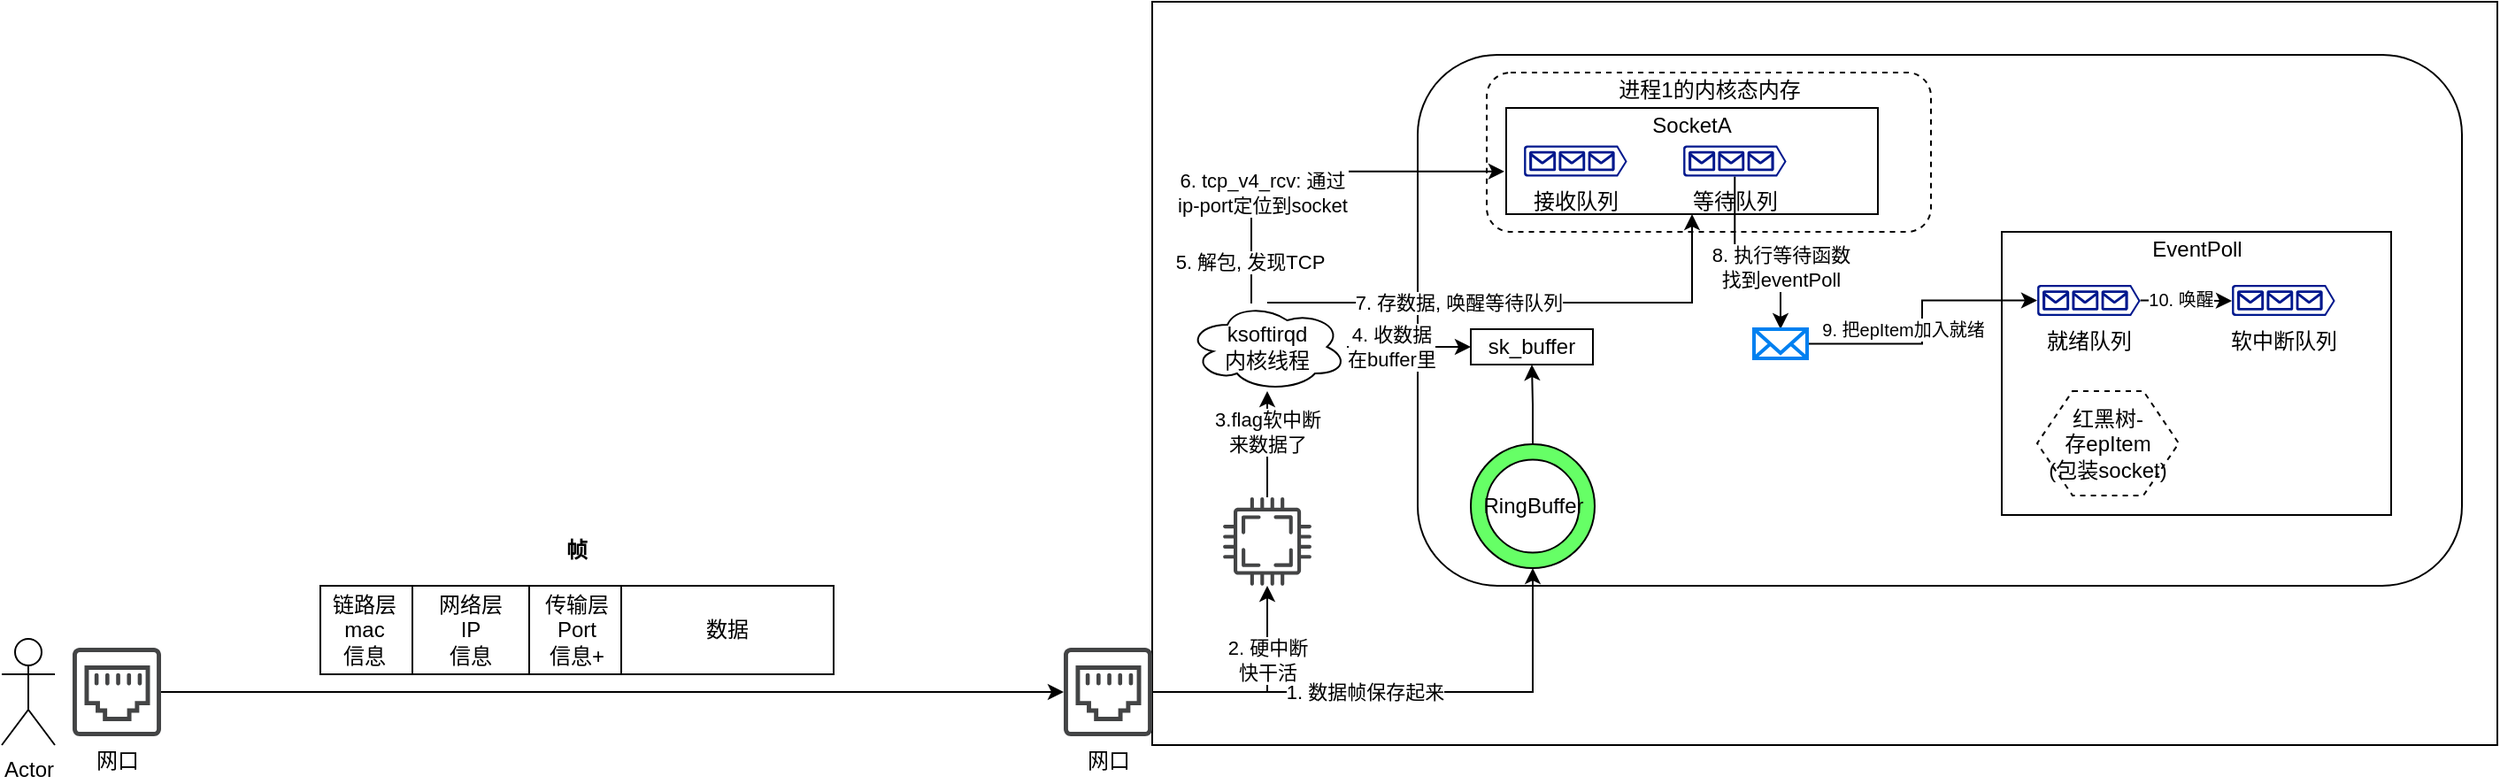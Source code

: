 <mxfile version="13.6.2" type="device"><diagram id="zHo8a4OuQDk0xg2z6vDR" name="Page-1"><mxGraphModel dx="1518" dy="856" grid="1" gridSize="10" guides="1" tooltips="1" connect="1" arrows="1" fold="1" page="1" pageScale="1" pageWidth="850" pageHeight="1100" math="0" shadow="0"><root><mxCell id="0"/><mxCell id="1" parent="0"/><mxCell id="Yg1dMzro_2apFgSW7D5_-16" value="" style="rounded=0;whiteSpace=wrap;html=1;fillColor=none;" vertex="1" parent="1"><mxGeometry x="760" y="60" width="760" height="420" as="geometry"/></mxCell><mxCell id="Yg1dMzro_2apFgSW7D5_-17" value="" style="rounded=1;whiteSpace=wrap;html=1;fillColor=none;" vertex="1" parent="1"><mxGeometry x="910" y="90" width="590" height="300" as="geometry"/></mxCell><mxCell id="Yg1dMzro_2apFgSW7D5_-43" value="" style="group;dashed=1;" vertex="1" connectable="0" parent="1"><mxGeometry x="949" y="100" width="251" height="90" as="geometry"/></mxCell><mxCell id="Yg1dMzro_2apFgSW7D5_-41" value="" style="rounded=1;whiteSpace=wrap;html=1;fillColor=none;dashed=1;" vertex="1" parent="Yg1dMzro_2apFgSW7D5_-43"><mxGeometry width="251" height="90" as="geometry"/></mxCell><mxCell id="Yg1dMzro_2apFgSW7D5_-42" value="进程1的内核态内存" style="text;html=1;strokeColor=none;fillColor=none;align=center;verticalAlign=middle;whiteSpace=wrap;rounded=0;" vertex="1" parent="Yg1dMzro_2apFgSW7D5_-43"><mxGeometry x="70.5" width="110" height="20" as="geometry"/></mxCell><mxCell id="Yg1dMzro_2apFgSW7D5_-4" value="Actor" style="shape=umlActor;verticalLabelPosition=bottom;verticalAlign=top;html=1;outlineConnect=0;" vertex="1" parent="1"><mxGeometry x="110" y="420" width="30" height="60" as="geometry"/></mxCell><mxCell id="Yg1dMzro_2apFgSW7D5_-8" style="edgeStyle=orthogonalEdgeStyle;rounded=0;orthogonalLoop=1;jettySize=auto;html=1;" edge="1" parent="1" source="Yg1dMzro_2apFgSW7D5_-27" target="Yg1dMzro_2apFgSW7D5_-28"><mxGeometry relative="1" as="geometry"><mxPoint x="200" y="450" as="sourcePoint"/><mxPoint x="710" y="450" as="targetPoint"/></mxGeometry></mxCell><mxCell id="Yg1dMzro_2apFgSW7D5_-18" style="edgeStyle=orthogonalEdgeStyle;rounded=0;orthogonalLoop=1;jettySize=auto;html=1;entryX=0.5;entryY=1;entryDx=0;entryDy=0;" edge="1" parent="1" source="Yg1dMzro_2apFgSW7D5_-28" target="Yg1dMzro_2apFgSW7D5_-20"><mxGeometry relative="1" as="geometry"><mxPoint x="760" y="450" as="sourcePoint"/></mxGeometry></mxCell><mxCell id="Yg1dMzro_2apFgSW7D5_-19" value="1. 数据帧保存起来" style="edgeLabel;html=1;align=center;verticalAlign=middle;resizable=0;points=[];" vertex="1" connectable="0" parent="Yg1dMzro_2apFgSW7D5_-18"><mxGeometry x="-0.719" y="-1" relative="1" as="geometry"><mxPoint x="80" y="-1" as="offset"/></mxGeometry></mxCell><mxCell id="Yg1dMzro_2apFgSW7D5_-10" value="" style="shape=process;whiteSpace=wrap;html=1;backgroundOutline=1;size=0.304;" vertex="1" parent="1"><mxGeometry x="290" y="390" width="170" height="50" as="geometry"/></mxCell><mxCell id="Yg1dMzro_2apFgSW7D5_-11" value="数据" style="rounded=0;whiteSpace=wrap;html=1;" vertex="1" parent="1"><mxGeometry x="460" y="390" width="120" height="50" as="geometry"/></mxCell><mxCell id="Yg1dMzro_2apFgSW7D5_-12" value="链路层&lt;br&gt;mac&lt;br&gt;信息" style="text;html=1;strokeColor=none;fillColor=none;align=center;verticalAlign=middle;whiteSpace=wrap;rounded=0;" vertex="1" parent="1"><mxGeometry x="290" y="390" width="50" height="50" as="geometry"/></mxCell><mxCell id="Yg1dMzro_2apFgSW7D5_-13" value="网络层&lt;br&gt;IP&lt;br&gt;信息" style="text;html=1;strokeColor=none;fillColor=none;align=center;verticalAlign=middle;whiteSpace=wrap;rounded=0;" vertex="1" parent="1"><mxGeometry x="350" y="390" width="50" height="50" as="geometry"/></mxCell><mxCell id="Yg1dMzro_2apFgSW7D5_-14" value="传输层&lt;br&gt;Port&lt;br&gt;信息+" style="text;html=1;strokeColor=none;fillColor=none;align=center;verticalAlign=middle;whiteSpace=wrap;rounded=0;" vertex="1" parent="1"><mxGeometry x="410" y="390" width="50" height="50" as="geometry"/></mxCell><mxCell id="Yg1dMzro_2apFgSW7D5_-15" value="&lt;b&gt;帧&lt;/b&gt;" style="text;html=1;strokeColor=none;fillColor=none;align=center;verticalAlign=middle;whiteSpace=wrap;rounded=0;" vertex="1" parent="1"><mxGeometry x="415" y="360" width="40" height="20" as="geometry"/></mxCell><mxCell id="Yg1dMzro_2apFgSW7D5_-22" value="" style="group" vertex="1" connectable="0" parent="1"><mxGeometry x="940" y="310" width="70" height="70" as="geometry"/></mxCell><mxCell id="Yg1dMzro_2apFgSW7D5_-20" value="" style="ellipse;whiteSpace=wrap;html=1;aspect=fixed;fillColor=#66FF66;" vertex="1" parent="Yg1dMzro_2apFgSW7D5_-22"><mxGeometry width="70" height="70" as="geometry"/></mxCell><mxCell id="Yg1dMzro_2apFgSW7D5_-21" value="RingBuffer" style="ellipse;whiteSpace=wrap;html=1;aspect=fixed;" vertex="1" parent="Yg1dMzro_2apFgSW7D5_-22"><mxGeometry x="8.75" y="8.75" width="52.5" height="52.5" as="geometry"/></mxCell><mxCell id="Yg1dMzro_2apFgSW7D5_-32" style="edgeStyle=orthogonalEdgeStyle;rounded=0;orthogonalLoop=1;jettySize=auto;html=1;" edge="1" parent="1" source="Yg1dMzro_2apFgSW7D5_-24" target="Yg1dMzro_2apFgSW7D5_-31"><mxGeometry relative="1" as="geometry"/></mxCell><mxCell id="Yg1dMzro_2apFgSW7D5_-33" value="3.flag软中断&lt;br&gt;来数据了" style="edgeLabel;html=1;align=center;verticalAlign=middle;resizable=0;points=[];" vertex="1" connectable="0" parent="Yg1dMzro_2apFgSW7D5_-32"><mxGeometry x="0.239" relative="1" as="geometry"><mxPoint as="offset"/></mxGeometry></mxCell><mxCell id="Yg1dMzro_2apFgSW7D5_-24" value="" style="pointerEvents=1;shadow=0;dashed=0;html=1;strokeColor=none;fillColor=#434445;aspect=fixed;labelPosition=center;verticalLabelPosition=bottom;verticalAlign=top;align=center;outlineConnect=0;shape=mxgraph.vvd.cpu;" vertex="1" parent="1"><mxGeometry x="800" y="340" width="50" height="50" as="geometry"/></mxCell><mxCell id="Yg1dMzro_2apFgSW7D5_-27" value="&lt;span&gt;网口&lt;/span&gt;" style="pointerEvents=1;shadow=0;dashed=0;html=1;strokeColor=none;fillColor=#434445;aspect=fixed;labelPosition=center;verticalLabelPosition=bottom;verticalAlign=top;align=center;outlineConnect=0;shape=mxgraph.vvd.ethernet_port;" vertex="1" parent="1"><mxGeometry x="150" y="425" width="50" height="50" as="geometry"/></mxCell><mxCell id="Yg1dMzro_2apFgSW7D5_-29" style="edgeStyle=orthogonalEdgeStyle;rounded=0;orthogonalLoop=1;jettySize=auto;html=1;" edge="1" parent="1" source="Yg1dMzro_2apFgSW7D5_-28" target="Yg1dMzro_2apFgSW7D5_-24"><mxGeometry relative="1" as="geometry"/></mxCell><mxCell id="Yg1dMzro_2apFgSW7D5_-30" value="2. 硬中断&lt;br&gt;快干活" style="edgeLabel;html=1;align=center;verticalAlign=middle;resizable=0;points=[];" vertex="1" connectable="0" parent="Yg1dMzro_2apFgSW7D5_-29"><mxGeometry x="0.04" y="18" relative="1" as="geometry"><mxPoint x="18" y="-18" as="offset"/></mxGeometry></mxCell><mxCell id="Yg1dMzro_2apFgSW7D5_-28" value="&lt;span&gt;网口&lt;/span&gt;" style="pointerEvents=1;shadow=0;dashed=0;html=1;strokeColor=none;fillColor=#434445;aspect=fixed;labelPosition=center;verticalLabelPosition=bottom;verticalAlign=top;align=center;outlineConnect=0;shape=mxgraph.vvd.ethernet_port;" vertex="1" parent="1"><mxGeometry x="710" y="425" width="50" height="50" as="geometry"/></mxCell><mxCell id="Yg1dMzro_2apFgSW7D5_-36" style="edgeStyle=orthogonalEdgeStyle;rounded=0;orthogonalLoop=1;jettySize=auto;html=1;entryX=0;entryY=0.5;entryDx=0;entryDy=0;" edge="1" parent="1" source="Yg1dMzro_2apFgSW7D5_-31" target="Yg1dMzro_2apFgSW7D5_-35"><mxGeometry relative="1" as="geometry"/></mxCell><mxCell id="Yg1dMzro_2apFgSW7D5_-38" value="4. 收数据&lt;br&gt;在buffer里" style="edgeLabel;html=1;align=center;verticalAlign=middle;resizable=0;points=[];" vertex="1" connectable="0" parent="Yg1dMzro_2apFgSW7D5_-36"><mxGeometry x="-0.302" y="1" relative="1" as="geometry"><mxPoint y="1" as="offset"/></mxGeometry></mxCell><mxCell id="Yg1dMzro_2apFgSW7D5_-44" style="edgeStyle=orthogonalEdgeStyle;rounded=0;orthogonalLoop=1;jettySize=auto;html=1;entryX=-0.005;entryY=0.598;entryDx=0;entryDy=0;entryPerimeter=0;" edge="1" parent="1" source="Yg1dMzro_2apFgSW7D5_-31" target="Yg1dMzro_2apFgSW7D5_-39"><mxGeometry relative="1" as="geometry"><mxPoint x="816" y="245" as="sourcePoint"/><mxPoint x="970" y="160" as="targetPoint"/><Array as="points"><mxPoint x="816" y="156"/></Array></mxGeometry></mxCell><mxCell id="Yg1dMzro_2apFgSW7D5_-45" value="5. 解包, 发现TCP" style="edgeLabel;html=1;align=center;verticalAlign=middle;resizable=0;points=[];" vertex="1" connectable="0" parent="Yg1dMzro_2apFgSW7D5_-44"><mxGeometry x="-0.778" y="1" relative="1" as="geometry"><mxPoint as="offset"/></mxGeometry></mxCell><mxCell id="Yg1dMzro_2apFgSW7D5_-46" value="6. tcp_v4_rcv: 通过&lt;br&gt;ip-port定位到socket" style="edgeLabel;html=1;align=center;verticalAlign=middle;resizable=0;points=[];" vertex="1" connectable="0" parent="Yg1dMzro_2apFgSW7D5_-44"><mxGeometry x="-0.264" y="-12" relative="1" as="geometry"><mxPoint as="offset"/></mxGeometry></mxCell><mxCell id="Yg1dMzro_2apFgSW7D5_-51" style="edgeStyle=orthogonalEdgeStyle;rounded=0;orthogonalLoop=1;jettySize=auto;html=1;entryX=0.5;entryY=1;entryDx=0;entryDy=0;" edge="1" parent="1" source="Yg1dMzro_2apFgSW7D5_-31" target="Yg1dMzro_2apFgSW7D5_-39"><mxGeometry relative="1" as="geometry"><Array as="points"><mxPoint x="1065" y="230"/></Array></mxGeometry></mxCell><mxCell id="Yg1dMzro_2apFgSW7D5_-52" value="7. 存数据, 唤醒等待队列" style="edgeLabel;html=1;align=center;verticalAlign=middle;resizable=0;points=[];" vertex="1" connectable="0" parent="Yg1dMzro_2apFgSW7D5_-51"><mxGeometry x="-0.255" relative="1" as="geometry"><mxPoint as="offset"/></mxGeometry></mxCell><mxCell id="Yg1dMzro_2apFgSW7D5_-31" value="ksoftirqd&lt;br&gt;内核线程" style="ellipse;shape=cloud;whiteSpace=wrap;html=1;fillColor=none;" vertex="1" parent="1"><mxGeometry x="780" y="230" width="90" height="50" as="geometry"/></mxCell><mxCell id="Yg1dMzro_2apFgSW7D5_-35" value="sk_buffer" style="rounded=0;whiteSpace=wrap;html=1;fillColor=none;" vertex="1" parent="1"><mxGeometry x="940" y="245" width="69" height="20" as="geometry"/></mxCell><mxCell id="Yg1dMzro_2apFgSW7D5_-37" style="edgeStyle=orthogonalEdgeStyle;rounded=0;orthogonalLoop=1;jettySize=auto;html=1;entryX=0.5;entryY=1;entryDx=0;entryDy=0;" edge="1" parent="1" source="Yg1dMzro_2apFgSW7D5_-20" target="Yg1dMzro_2apFgSW7D5_-35"><mxGeometry relative="1" as="geometry"/></mxCell><mxCell id="Yg1dMzro_2apFgSW7D5_-39" value="" style="rounded=0;whiteSpace=wrap;html=1;fillColor=none;" vertex="1" parent="1"><mxGeometry x="960" y="120" width="210" height="60" as="geometry"/></mxCell><mxCell id="Yg1dMzro_2apFgSW7D5_-40" value="SocketA" style="text;html=1;strokeColor=none;fillColor=none;align=center;verticalAlign=middle;whiteSpace=wrap;rounded=0;" vertex="1" parent="1"><mxGeometry x="1045" y="120" width="40" height="20" as="geometry"/></mxCell><mxCell id="Yg1dMzro_2apFgSW7D5_-49" value="接收队列" style="aspect=fixed;pointerEvents=1;shadow=0;dashed=0;html=1;strokeColor=none;labelPosition=center;verticalLabelPosition=bottom;verticalAlign=top;align=center;fillColor=#00188D;shape=mxgraph.azure.queue_generic" vertex="1" parent="1"><mxGeometry x="970" y="141.25" width="58.33" height="17.5" as="geometry"/></mxCell><mxCell id="Yg1dMzro_2apFgSW7D5_-61" style="edgeStyle=orthogonalEdgeStyle;rounded=0;orthogonalLoop=1;jettySize=auto;html=1;" edge="1" parent="1" source="Yg1dMzro_2apFgSW7D5_-50" target="Yg1dMzro_2apFgSW7D5_-56"><mxGeometry relative="1" as="geometry"/></mxCell><mxCell id="Yg1dMzro_2apFgSW7D5_-62" value="8. 执行等待函数&lt;br&gt;找到eventPoll" style="edgeLabel;html=1;align=center;verticalAlign=middle;resizable=0;points=[];" vertex="1" connectable="0" parent="Yg1dMzro_2apFgSW7D5_-61"><mxGeometry x="0.366" relative="1" as="geometry"><mxPoint as="offset"/></mxGeometry></mxCell><mxCell id="Yg1dMzro_2apFgSW7D5_-50" value="等待队列" style="aspect=fixed;pointerEvents=1;shadow=0;dashed=0;html=1;strokeColor=none;labelPosition=center;verticalLabelPosition=bottom;verticalAlign=top;align=center;fillColor=#00188D;shape=mxgraph.azure.queue_generic" vertex="1" parent="1"><mxGeometry x="1060" y="141.25" width="58.33" height="17.5" as="geometry"/></mxCell><mxCell id="Yg1dMzro_2apFgSW7D5_-55" value="" style="group" vertex="1" connectable="0" parent="1"><mxGeometry x="1240" y="190" width="220" height="181" as="geometry"/></mxCell><mxCell id="Yg1dMzro_2apFgSW7D5_-53" value="" style="rounded=0;whiteSpace=wrap;html=1;fillColor=none;" vertex="1" parent="Yg1dMzro_2apFgSW7D5_-55"><mxGeometry width="220" height="160" as="geometry"/></mxCell><mxCell id="Yg1dMzro_2apFgSW7D5_-54" value="EventPoll" style="text;html=1;strokeColor=none;fillColor=none;align=center;verticalAlign=middle;whiteSpace=wrap;rounded=0;dashed=1;" vertex="1" parent="Yg1dMzro_2apFgSW7D5_-55"><mxGeometry x="79.5" width="61" height="20" as="geometry"/></mxCell><mxCell id="Yg1dMzro_2apFgSW7D5_-57" value="软中断队列" style="aspect=fixed;pointerEvents=1;shadow=0;dashed=0;html=1;strokeColor=none;labelPosition=center;verticalLabelPosition=bottom;verticalAlign=top;align=center;fillColor=#00188D;shape=mxgraph.azure.queue_generic" vertex="1" parent="Yg1dMzro_2apFgSW7D5_-55"><mxGeometry x="130.0" y="30" width="58.33" height="17.5" as="geometry"/></mxCell><mxCell id="Yg1dMzro_2apFgSW7D5_-65" style="edgeStyle=orthogonalEdgeStyle;rounded=0;orthogonalLoop=1;jettySize=auto;html=1;" edge="1" parent="Yg1dMzro_2apFgSW7D5_-55" source="Yg1dMzro_2apFgSW7D5_-58"><mxGeometry relative="1" as="geometry"><mxPoint x="130" y="39" as="targetPoint"/></mxGeometry></mxCell><mxCell id="Yg1dMzro_2apFgSW7D5_-66" value="&lt;span style=&quot;font-size: 10px&quot;&gt;10. 唤醒&lt;/span&gt;" style="edgeLabel;html=1;align=center;verticalAlign=middle;resizable=0;points=[];" vertex="1" connectable="0" parent="Yg1dMzro_2apFgSW7D5_-65"><mxGeometry x="-0.15" y="1" relative="1" as="geometry"><mxPoint as="offset"/></mxGeometry></mxCell><mxCell id="Yg1dMzro_2apFgSW7D5_-58" value="就绪队列" style="aspect=fixed;pointerEvents=1;shadow=0;dashed=0;html=1;strokeColor=none;labelPosition=center;verticalLabelPosition=bottom;verticalAlign=top;align=center;fillColor=#00188D;shape=mxgraph.azure.queue_generic" vertex="1" parent="Yg1dMzro_2apFgSW7D5_-55"><mxGeometry x="20" y="30" width="58.33" height="17.5" as="geometry"/></mxCell><mxCell id="Yg1dMzro_2apFgSW7D5_-59" value="红黑树-&lt;br&gt;存epItem&lt;br&gt;(包装socket)" style="shape=hexagon;perimeter=hexagonPerimeter2;whiteSpace=wrap;html=1;fixedSize=1;dashed=1;fillColor=none;" vertex="1" parent="Yg1dMzro_2apFgSW7D5_-55"><mxGeometry x="20" y="90" width="80" height="59" as="geometry"/></mxCell><mxCell id="Yg1dMzro_2apFgSW7D5_-63" style="edgeStyle=orthogonalEdgeStyle;rounded=0;orthogonalLoop=1;jettySize=auto;html=1;entryX=0;entryY=0.5;entryDx=0;entryDy=0;entryPerimeter=0;" edge="1" parent="1" source="Yg1dMzro_2apFgSW7D5_-56" target="Yg1dMzro_2apFgSW7D5_-58"><mxGeometry relative="1" as="geometry"/></mxCell><mxCell id="Yg1dMzro_2apFgSW7D5_-64" value="&lt;font style=&quot;font-size: 10px&quot;&gt;9. 把epItem加入就绪&lt;br&gt;&lt;/font&gt;" style="edgeLabel;html=1;align=center;verticalAlign=middle;resizable=0;points=[];" vertex="1" connectable="0" parent="Yg1dMzro_2apFgSW7D5_-63"><mxGeometry x="-0.48" y="1" relative="1" as="geometry"><mxPoint x="14" y="-7.24" as="offset"/></mxGeometry></mxCell><mxCell id="Yg1dMzro_2apFgSW7D5_-56" value="" style="html=1;verticalLabelPosition=bottom;align=center;labelBackgroundColor=#ffffff;verticalAlign=top;strokeWidth=2;strokeColor=#0080F0;shadow=0;dashed=0;shape=mxgraph.ios7.icons.mail;fillColor=none;" vertex="1" parent="1"><mxGeometry x="1100" y="245" width="30" height="16.5" as="geometry"/></mxCell></root></mxGraphModel></diagram></mxfile>
